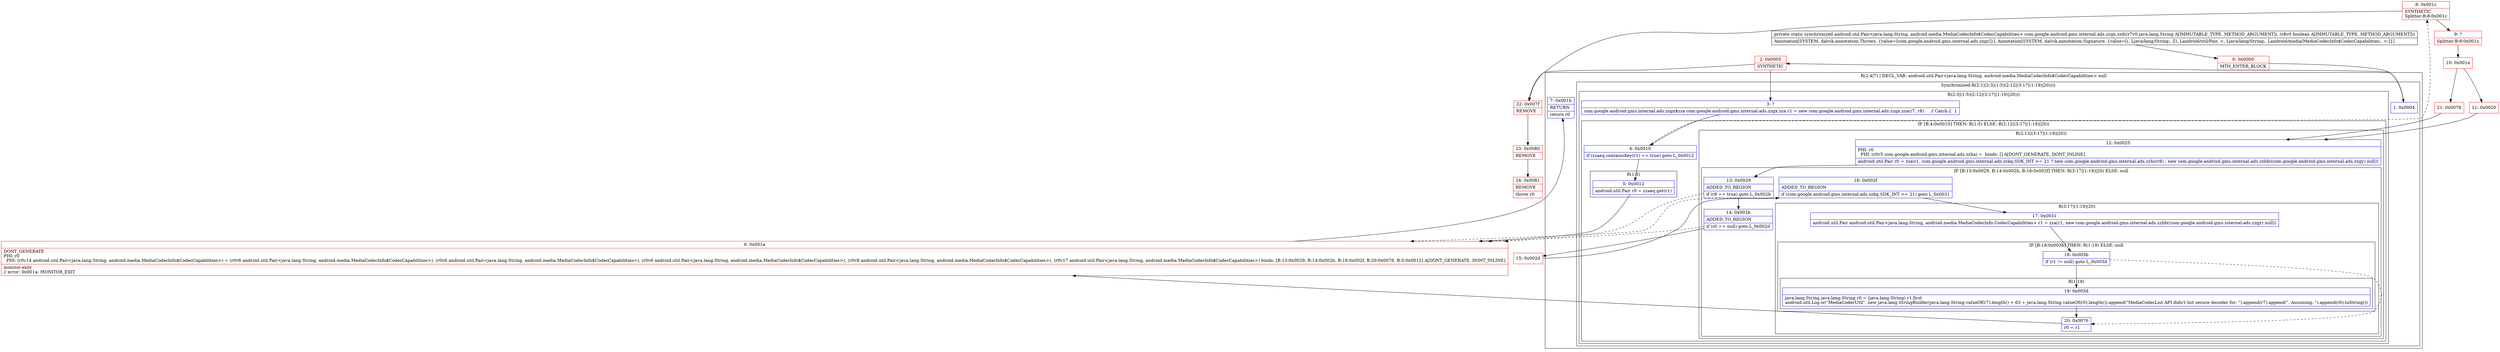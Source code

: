 digraph "CFG forcom.google.android.gms.internal.ads.zzgx.zzd(Ljava\/lang\/String;Z)Landroid\/util\/Pair;" {
subgraph cluster_Region_182173943 {
label = "R(2:4|7) | DECL_VAR: android.util.Pair\<java.lang.String, android.media.MediaCodecInfo$CodecCapabilities\> null\l";
node [shape=record,color=blue];
subgraph cluster_SynchronizedRegion_1363616755 {
label = "Synchronized:R(2:1|(2:3|(1:5)(2:12|(3:17|(1:19)|20))))";
node [shape=record,color=blue];
Node_1 [shape=record,label="{1\:\ 0x0004}"];
subgraph cluster_Region_1172294506 {
label = "R(2:3|(1:5)(2:12|(3:17|(1:19)|20)))";
node [shape=record,color=blue];
Node_3 [shape=record,label="{3\:\ ?|com.google.android.gms.internal.ads.zzgx$zza com.google.android.gms.internal.ads.zzgx.zza r1 = new com.google.android.gms.internal.ads.zzgx.zza(r7, r8)     \/\/ Catch:\{  \}\l}"];
subgraph cluster_IfRegion_137976564 {
label = "IF [B:4:0x0010] THEN: R(1:5) ELSE: R(2:12|(3:17|(1:19)|20))";
node [shape=record,color=blue];
Node_4 [shape=record,label="{4\:\ 0x0010|if (zzaeq.containsKey(r1) == true) goto L_0x0012\l}"];
subgraph cluster_Region_1051176778 {
label = "R(1:5)";
node [shape=record,color=blue];
Node_5 [shape=record,label="{5\:\ 0x0012|android.util.Pair r0 = zzaeq.get(r1)\l}"];
}
subgraph cluster_Region_511385791 {
label = "R(2:12|(3:17|(1:19)|20))";
node [shape=record,color=blue];
Node_12 [shape=record,label="{12\:\ 0x0025|PHI: r0 \l  PHI: (r0v5 com.google.android.gms.internal.ads.zzha) =  binds: [] A[DONT_GENERATE, DONT_INLINE]\l|android.util.Pair r0 = zza(r1, com.google.android.gms.internal.ads.zzkq.SDK_INT \>= 21 ? new com.google.android.gms.internal.ads.zzhc(r8) : new com.google.android.gms.internal.ads.zzhb((com.google.android.gms.internal.ads.zzgy) null))\l}"];
subgraph cluster_IfRegion_555321509 {
label = "IF [B:13:0x0029, B:14:0x002b, B:16:0x002f] THEN: R(3:17|(1:19)|20) ELSE: null";
node [shape=record,color=blue];
Node_13 [shape=record,label="{13\:\ 0x0029|ADDED_TO_REGION\l|if (r8 == true) goto L_0x002b\l}"];
Node_14 [shape=record,label="{14\:\ 0x002b|ADDED_TO_REGION\l|if (r0 == null) goto L_0x002d\l}"];
Node_16 [shape=record,label="{16\:\ 0x002f|ADDED_TO_REGION\l|if (com.google.android.gms.internal.ads.zzkq.SDK_INT \>= 21) goto L_0x0031\l}"];
subgraph cluster_Region_633617537 {
label = "R(3:17|(1:19)|20)";
node [shape=record,color=blue];
Node_17 [shape=record,label="{17\:\ 0x0031|android.util.Pair android.util.Pair\<java.lang.String, android.media.MediaCodecInfo.CodecCapabilities\> r1 = zza(r1, new com.google.android.gms.internal.ads.zzhb((com.google.android.gms.internal.ads.zzgy) null))\l}"];
subgraph cluster_IfRegion_1734880311 {
label = "IF [B:18:0x003b] THEN: R(1:19) ELSE: null";
node [shape=record,color=blue];
Node_18 [shape=record,label="{18\:\ 0x003b|if (r1 != null) goto L_0x003d\l}"];
subgraph cluster_Region_1681261167 {
label = "R(1:19)";
node [shape=record,color=blue];
Node_19 [shape=record,label="{19\:\ 0x003d|java.lang.String java.lang.String r0 = (java.lang.String) r1.first\landroid.util.Log.w(\"MediaCodecUtil\", new java.lang.StringBuilder(java.lang.String.valueOf(r7).length() + 63 + java.lang.String.valueOf(r0).length()).append(\"MediaCodecList API didn't list secure decoder for: \").append(r7).append(\". Assuming: \").append(r0).toString())\l}"];
}
}
Node_20 [shape=record,label="{20\:\ 0x0076|r0 = r1\l}"];
}
}
}
}
}
}
Node_7 [shape=record,label="{7\:\ 0x001b|RETURN\l|return r0\l}"];
}
Node_0 [shape=record,color=red,label="{0\:\ 0x0000|MTH_ENTER_BLOCK\l}"];
Node_2 [shape=record,color=red,label="{2\:\ 0x0005|SYNTHETIC\l}"];
Node_6 [shape=record,color=red,label="{6\:\ 0x001a|DONT_GENERATE\lPHI: r0 \l  PHI: (r0v14 android.util.Pair\<java.lang.String, android.media.MediaCodecInfo$CodecCapabilities\>) = (r0v6 android.util.Pair\<java.lang.String, android.media.MediaCodecInfo$CodecCapabilities\>), (r0v6 android.util.Pair\<java.lang.String, android.media.MediaCodecInfo$CodecCapabilities\>), (r0v6 android.util.Pair\<java.lang.String, android.media.MediaCodecInfo$CodecCapabilities\>), (r0v8 android.util.Pair\<java.lang.String, android.media.MediaCodecInfo$CodecCapabilities\>), (r0v17 android.util.Pair\<java.lang.String, android.media.MediaCodecInfo$CodecCapabilities\>) binds: [B:13:0x0029, B:14:0x002b, B:16:0x002f, B:20:0x0076, B:5:0x0012] A[DONT_GENERATE, DONT_INLINE]\l|monitor\-exit(\l\/\/ error: 0x001a: MONITOR_EXIT  \l}"];
Node_8 [shape=record,color=red,label="{8\:\ 0x001c|SYNTHETIC\lSplitter:B:8:0x001c\l}"];
Node_9 [shape=record,color=red,label="{9\:\ ?|Splitter:B:8:0x001c\l}"];
Node_10 [shape=record,color=red,label="{10\:\ 0x001e}"];
Node_11 [shape=record,color=red,label="{11\:\ 0x0020}"];
Node_15 [shape=record,color=red,label="{15\:\ 0x002d}"];
Node_21 [shape=record,color=red,label="{21\:\ 0x0078}"];
Node_22 [shape=record,color=red,label="{22\:\ 0x007f|REMOVE\l}"];
Node_23 [shape=record,color=red,label="{23\:\ 0x0080|REMOVE\l}"];
Node_24 [shape=record,color=red,label="{24\:\ 0x0081|REMOVE\l|throw r0\l}"];
MethodNode[shape=record,label="{private static synchronized android.util.Pair\<java.lang.String, android.media.MediaCodecInfo$CodecCapabilities\> com.google.android.gms.internal.ads.zzgx.zzd((r7v0 java.lang.String A[IMMUTABLE_TYPE, METHOD_ARGUMENT]), (r8v0 boolean A[IMMUTABLE_TYPE, METHOD_ARGUMENT]))  | Annotation[SYSTEM, dalvik.annotation.Throws, \{value=[com.google.android.gms.internal.ads.zzgz]\}], Annotation[SYSTEM, dalvik.annotation.Signature, \{value=[(, Ljava\/lang\/String;, Z), Landroid\/util\/Pair, \<, Ljava\/lang\/String;, Landroid\/media\/MediaCodecInfo$CodecCapabilities;, \>;]\}]\l}"];
MethodNode -> Node_0;
Node_1 -> Node_2;
Node_3 -> Node_4;
Node_4 -> Node_5;
Node_4 -> Node_8[style=dashed];
Node_5 -> Node_6;
Node_12 -> Node_13;
Node_13 -> Node_6[style=dashed];
Node_13 -> Node_14;
Node_14 -> Node_6[style=dashed];
Node_14 -> Node_15;
Node_16 -> Node_6[style=dashed];
Node_16 -> Node_17;
Node_17 -> Node_18;
Node_18 -> Node_19;
Node_18 -> Node_20[style=dashed];
Node_19 -> Node_20;
Node_20 -> Node_6;
Node_0 -> Node_1;
Node_2 -> Node_3;
Node_2 -> Node_22;
Node_6 -> Node_7;
Node_8 -> Node_9;
Node_8 -> Node_22;
Node_9 -> Node_10;
Node_10 -> Node_11;
Node_10 -> Node_21;
Node_11 -> Node_12;
Node_15 -> Node_16;
Node_21 -> Node_12;
Node_22 -> Node_23;
Node_23 -> Node_24;
}

